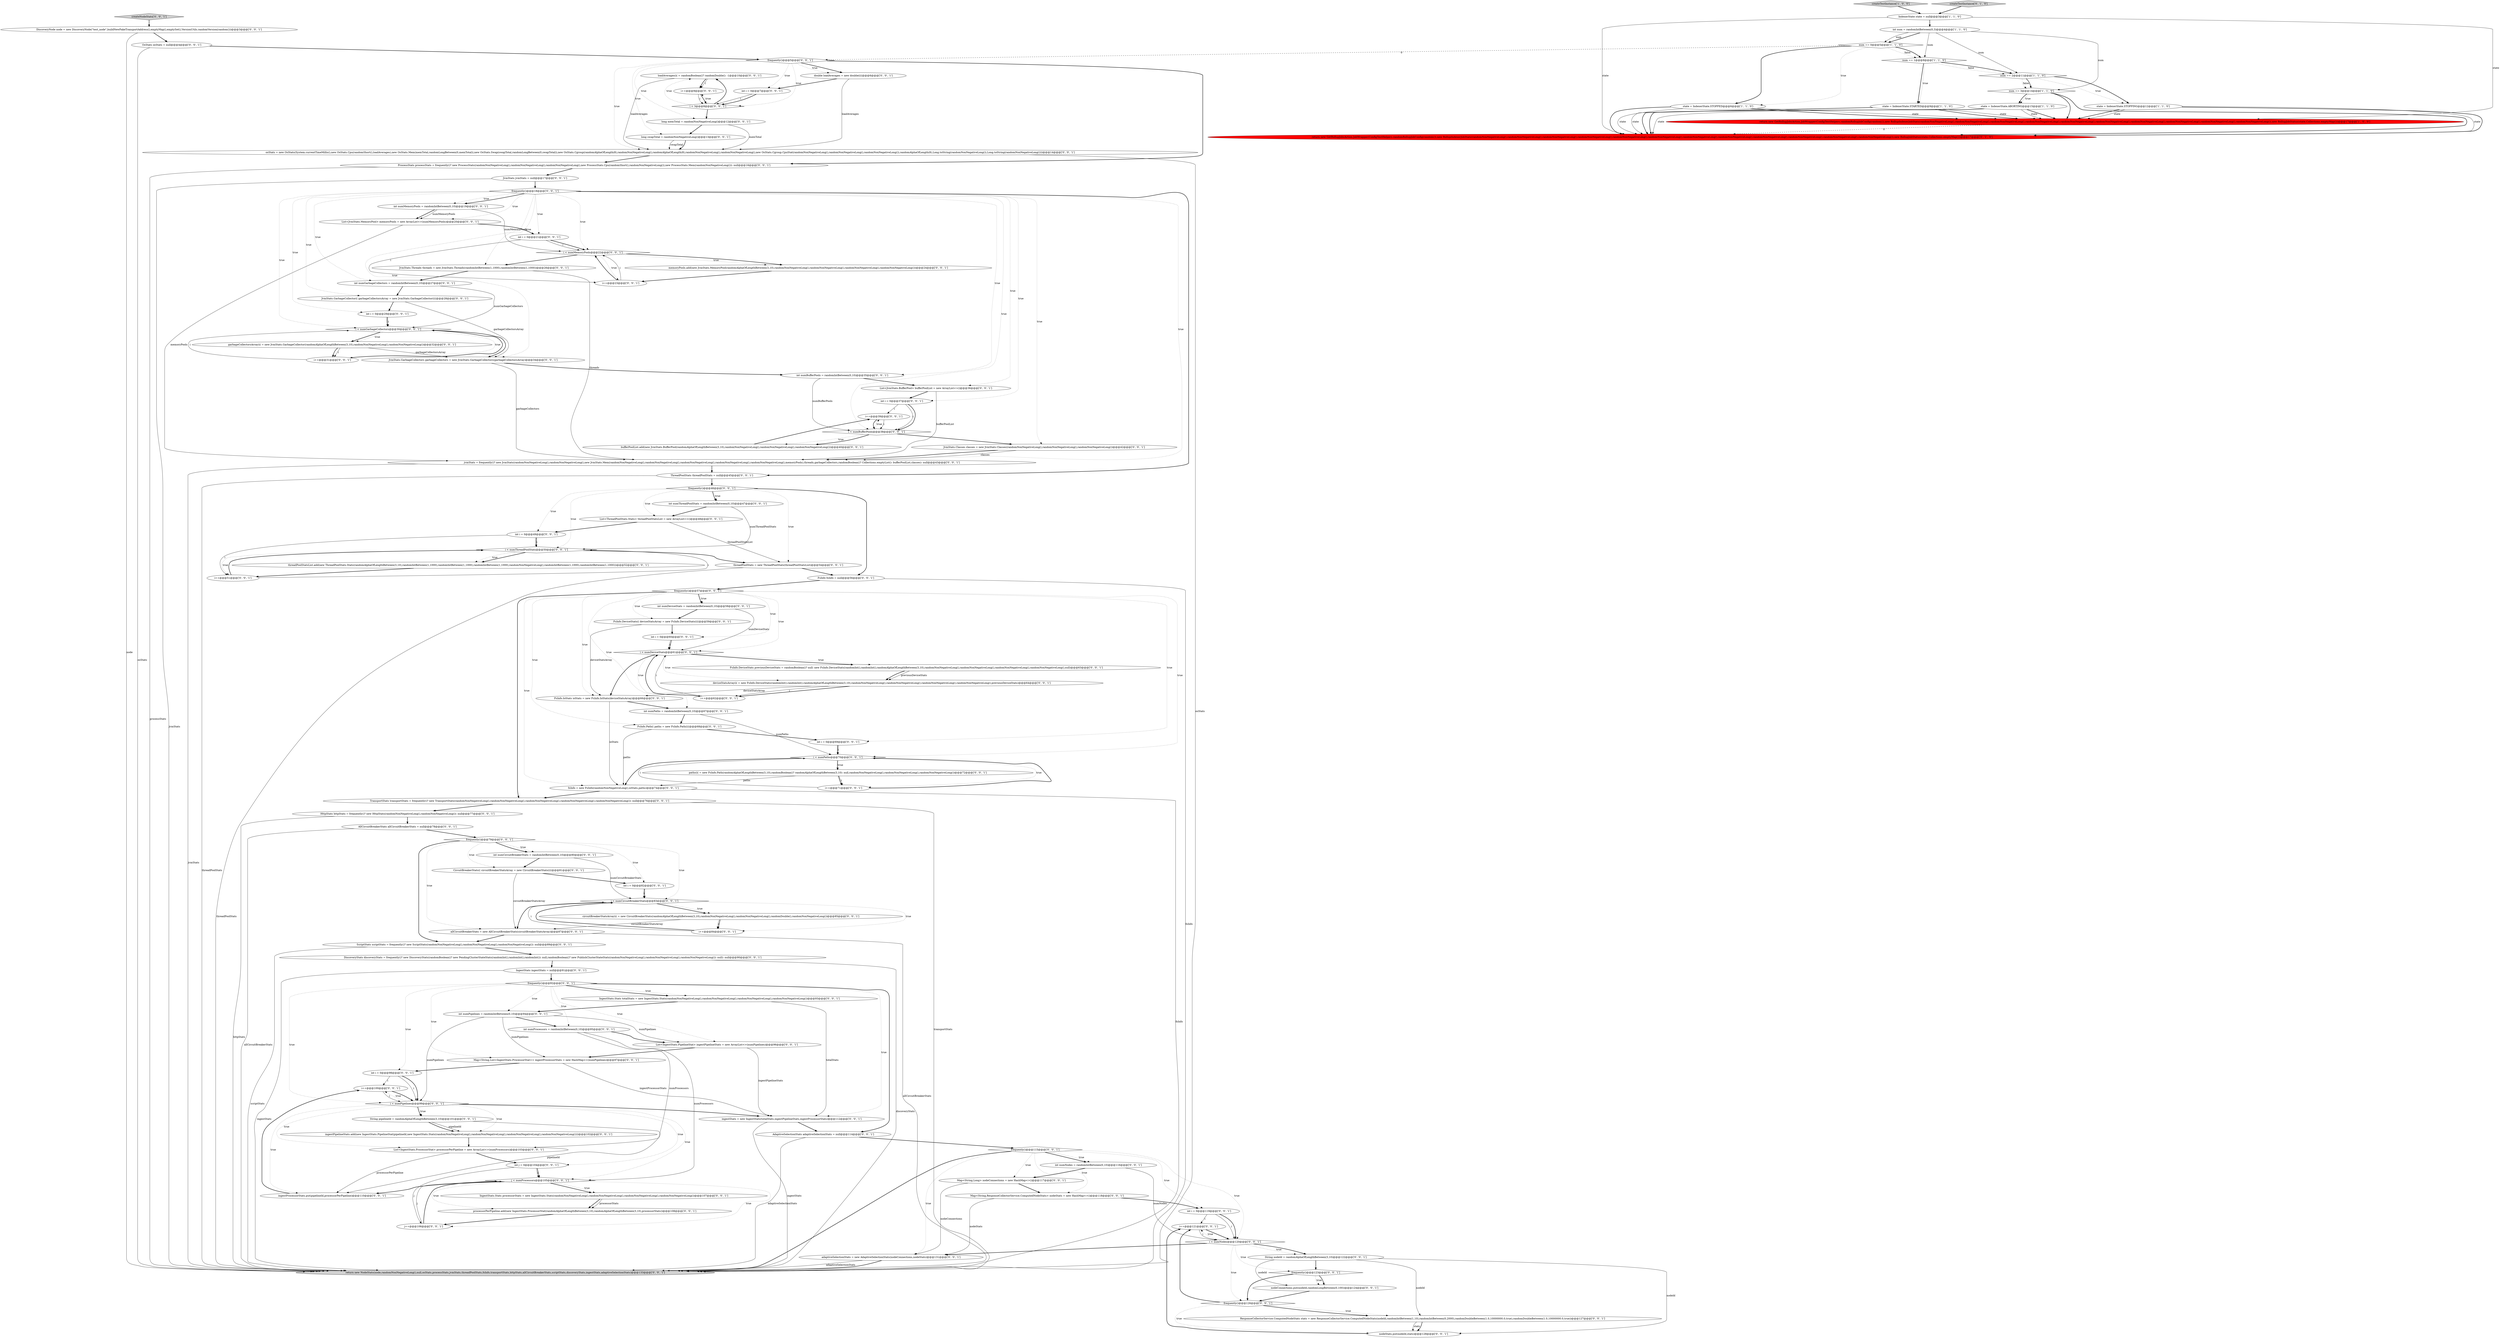 digraph {
64 [style = filled, label = "loadAverages(i( = randomBoolean()? randomDouble(): -1@@@10@@@['0', '0', '1']", fillcolor = white, shape = ellipse image = "AAA0AAABBB3BBB"];
81 [style = filled, label = "return new NodeStats(node,randomNonNegativeLong(),null,osStats,processStats,jvmStats,threadPoolStats,fsInfo,transportStats,httpStats,allCircuitBreakerStats,scriptStats,discoveryStats,ingestStats,adaptiveSelectionStats)@@@133@@@['0', '0', '1']", fillcolor = lightgray, shape = ellipse image = "AAA0AAABBB3BBB"];
113 [style = filled, label = "DiscoveryStats discoveryStats = frequently()? new DiscoveryStats(randomBoolean()? new PendingClusterStateStats(randomInt(),randomInt(),randomInt()): null,randomBoolean()? new PublishClusterStateStats(randomNonNegativeLong(),randomNonNegativeLong(),randomNonNegativeLong()): null): null@@@90@@@['0', '0', '1']", fillcolor = white, shape = ellipse image = "AAA0AAABBB3BBB"];
40 [style = filled, label = "TransportStats transportStats = frequently()? new TransportStats(randomNonNegativeLong(),randomNonNegativeLong(),randomNonNegativeLong(),randomNonNegativeLong(),randomNonNegativeLong()): null@@@76@@@['0', '0', '1']", fillcolor = white, shape = ellipse image = "AAA0AAABBB3BBB"];
15 [style = filled, label = "frequently()@@@126@@@['0', '0', '1']", fillcolor = white, shape = diamond image = "AAA0AAABBB3BBB"];
97 [style = filled, label = "i++@@@100@@@['0', '0', '1']", fillcolor = white, shape = ellipse image = "AAA0AAABBB3BBB"];
114 [style = filled, label = "IngestStats.Stats processorStats = new IngestStats.Stats(randomNonNegativeLong(),randomNonNegativeLong(),randomNonNegativeLong(),randomNonNegativeLong())@@@107@@@['0', '0', '1']", fillcolor = white, shape = ellipse image = "AAA0AAABBB3BBB"];
88 [style = filled, label = "j++@@@106@@@['0', '0', '1']", fillcolor = white, shape = ellipse image = "AAA0AAABBB3BBB"];
37 [style = filled, label = "int numBufferPools = randomIntBetween(0,10)@@@35@@@['0', '0', '1']", fillcolor = white, shape = ellipse image = "AAA0AAABBB3BBB"];
102 [style = filled, label = "JvmStats.GarbageCollector(( garbageCollectorsArray = new JvmStats.GarbageCollector((((@@@28@@@['0', '0', '1']", fillcolor = white, shape = ellipse image = "AAA0AAABBB3BBB"];
29 [style = filled, label = "j < numProcessors@@@105@@@['0', '0', '1']", fillcolor = white, shape = diamond image = "AAA0AAABBB3BBB"];
68 [style = filled, label = "i < numGarbageCollectors@@@30@@@['0', '0', '1']", fillcolor = white, shape = diamond image = "AAA0AAABBB3BBB"];
93 [style = filled, label = "JvmStats.Classes classes = new JvmStats.Classes(randomNonNegativeLong(),randomNonNegativeLong(),randomNonNegativeLong())@@@42@@@['0', '0', '1']", fillcolor = white, shape = ellipse image = "AAA0AAABBB3BBB"];
115 [style = filled, label = "int numThreadPoolStats = randomIntBetween(0,10)@@@47@@@['0', '0', '1']", fillcolor = white, shape = ellipse image = "AAA0AAABBB3BBB"];
111 [style = filled, label = "i++@@@9@@@['0', '0', '1']", fillcolor = white, shape = ellipse image = "AAA0AAABBB3BBB"];
99 [style = filled, label = "List<JvmStats.MemoryPool> memoryPools = new ArrayList<>(numMemoryPools)@@@20@@@['0', '0', '1']", fillcolor = white, shape = ellipse image = "AAA0AAABBB3BBB"];
46 [style = filled, label = "int numMemoryPools = randomIntBetween(0,10)@@@19@@@['0', '0', '1']", fillcolor = white, shape = ellipse image = "AAA0AAABBB3BBB"];
55 [style = filled, label = "int numGarbageCollectors = randomIntBetween(0,10)@@@27@@@['0', '0', '1']", fillcolor = white, shape = ellipse image = "AAA0AAABBB3BBB"];
86 [style = filled, label = "List<IngestStats.ProcessorStat> processorPerPipeline = new ArrayList<>(numProcessors)@@@103@@@['0', '0', '1']", fillcolor = white, shape = ellipse image = "AAA0AAABBB3BBB"];
118 [style = filled, label = "List<IngestStats.PipelineStat> ingestPipelineStats = new ArrayList<>(numPipelines)@@@96@@@['0', '0', '1']", fillcolor = white, shape = ellipse image = "AAA0AAABBB3BBB"];
110 [style = filled, label = "i++@@@121@@@['0', '0', '1']", fillcolor = white, shape = ellipse image = "AAA0AAABBB3BBB"];
124 [style = filled, label = "i++@@@39@@@['0', '0', '1']", fillcolor = white, shape = ellipse image = "AAA0AAABBB3BBB"];
43 [style = filled, label = "ingestProcessorStats.put(pipelineId,processorPerPipeline)@@@110@@@['0', '0', '1']", fillcolor = white, shape = ellipse image = "AAA0AAABBB3BBB"];
67 [style = filled, label = "Map<String,List<IngestStats.ProcessorStat>> ingestProcessorStats = new HashMap<>(numPipelines)@@@97@@@['0', '0', '1']", fillcolor = white, shape = ellipse image = "AAA0AAABBB3BBB"];
1 [style = filled, label = "num == 2@@@11@@@['1', '1', '0']", fillcolor = white, shape = diamond image = "AAA0AAABBB1BBB"];
21 [style = filled, label = "jvmStats = frequently()? new JvmStats(randomNonNegativeLong(),randomNonNegativeLong(),new JvmStats.Mem(randomNonNegativeLong(),randomNonNegativeLong(),randomNonNegativeLong(),randomNonNegativeLong(),randomNonNegativeLong(),memoryPools),threads,garbageCollectors,randomBoolean()? Collections.emptyList(): bufferPoolList,classes): null@@@43@@@['0', '0', '1']", fillcolor = white, shape = ellipse image = "AAA0AAABBB3BBB"];
31 [style = filled, label = "i < numPaths@@@70@@@['0', '0', '1']", fillcolor = white, shape = diamond image = "AAA0AAABBB3BBB"];
45 [style = filled, label = "ProcessStats processStats = frequently()? new ProcessStats(randomNonNegativeLong(),randomNonNegativeLong(),randomNonNegativeLong(),new ProcessStats.Cpu(randomShort(),randomNonNegativeLong()),new ProcessStats.Mem(randomNonNegativeLong())): null@@@16@@@['0', '0', '1']", fillcolor = white, shape = ellipse image = "AAA0AAABBB3BBB"];
44 [style = filled, label = "frequently()@@@123@@@['0', '0', '1']", fillcolor = white, shape = diamond image = "AAA0AAABBB3BBB"];
103 [style = filled, label = "frequently()@@@79@@@['0', '0', '1']", fillcolor = white, shape = diamond image = "AAA0AAABBB3BBB"];
52 [style = filled, label = "deviceStatsArray(i( = new FsInfo.DeviceStats(randomInt(),randomInt(),randomAlphaOfLengthBetween(3,10),randomNonNegativeLong(),randomNonNegativeLong(),randomNonNegativeLong(),randomNonNegativeLong(),previousDeviceStats)@@@64@@@['0', '0', '1']", fillcolor = white, shape = ellipse image = "AAA0AAABBB3BBB"];
32 [style = filled, label = "i++@@@84@@@['0', '0', '1']", fillcolor = white, shape = ellipse image = "AAA0AAABBB3BBB"];
12 [style = filled, label = "return new GetRollupJobsAction.JobWrapper(ConfigTestHelpers.randomRollupJobConfig(random()),new RollupIndexerJobStats(randomNonNegativeLong(),randomNonNegativeLong(),randomNonNegativeLong(),randomNonNegativeLong(),randomNonNegativeLong(),randomNonNegativeLong(),randomNonNegativeLong(),randomNonNegativeLong(),randomNonNegativeLong(),randomNonNegativeLong(),randomNonNegativeLong(),randomNonNegativeLong()),new RollupJobStatus(state,Collections.emptyMap()))@@@17@@@['0', '1', '0']", fillcolor = red, shape = ellipse image = "AAA1AAABBB2BBB"];
62 [style = filled, label = "paths(i( = new FsInfo.Path(randomAlphaOfLengthBetween(3,10),randomBoolean()? randomAlphaOfLengthBetween(3,10): null,randomNonNegativeLong(),randomNonNegativeLong(),randomNonNegativeLong())@@@72@@@['0', '0', '1']", fillcolor = white, shape = ellipse image = "AAA0AAABBB3BBB"];
11 [style = filled, label = "num == 1@@@8@@@['1', '1', '0']", fillcolor = white, shape = diamond image = "AAA0AAABBB1BBB"];
17 [style = filled, label = "threadPoolStatsList.add(new ThreadPoolStats.Stats(randomAlphaOfLengthBetween(3,10),randomIntBetween(1,1000),randomIntBetween(1,1000),randomIntBetween(1,1000),randomNonNegativeLong(),randomIntBetween(1,1000),randomIntBetween(1,1000)))@@@52@@@['0', '0', '1']", fillcolor = white, shape = ellipse image = "AAA0AAABBB3BBB"];
69 [style = filled, label = "FsInfo.DeviceStats previousDeviceStats = randomBoolean()? null: new FsInfo.DeviceStats(randomInt(),randomInt(),randomAlphaOfLengthBetween(3,10),randomNonNegativeLong(),randomNonNegativeLong(),randomNonNegativeLong(),randomNonNegativeLong(),null)@@@63@@@['0', '0', '1']", fillcolor = white, shape = ellipse image = "AAA0AAABBB3BBB"];
6 [style = filled, label = "return new GetRollupJobsAction.JobWrapper(ConfigTestHelpers.randomRollupJobConfig(random()),new RollupIndexerJobStats(randomNonNegativeLong(),randomNonNegativeLong(),randomNonNegativeLong(),randomNonNegativeLong(),randomNonNegativeLong(),randomNonNegativeLong(),randomNonNegativeLong(),randomNonNegativeLong(),randomNonNegativeLong(),randomNonNegativeLong()),new RollupJobStatus(state,Collections.emptyMap()))@@@17@@@['1', '0', '0']", fillcolor = red, shape = ellipse image = "AAA1AAABBB1BBB"];
65 [style = filled, label = "OsStats osStats = null@@@4@@@['0', '0', '1']", fillcolor = white, shape = ellipse image = "AAA0AAABBB3BBB"];
71 [style = filled, label = "int i = 0@@@119@@@['0', '0', '1']", fillcolor = white, shape = ellipse image = "AAA0AAABBB3BBB"];
66 [style = filled, label = "osStats = new OsStats(System.currentTimeMillis(),new OsStats.Cpu(randomShort(),loadAverages),new OsStats.Mem(memTotal,randomLongBetween(0,memTotal)),new OsStats.Swap(swapTotal,randomLongBetween(0,swapTotal)),new OsStats.Cgroup(randomAlphaOfLength(8),randomNonNegativeLong(),randomAlphaOfLength(8),randomNonNegativeLong(),randomNonNegativeLong(),new OsStats.Cgroup.CpuStat(randomNonNegativeLong(),randomNonNegativeLong(),randomNonNegativeLong()),randomAlphaOfLength(8),Long.toString(randomNonNegativeLong()),Long.toString(randomNonNegativeLong())))@@@14@@@['0', '0', '1']", fillcolor = white, shape = ellipse image = "AAA0AAABBB3BBB"];
34 [style = filled, label = "bufferPoolList.add(new JvmStats.BufferPool(randomAlphaOfLengthBetween(3,10),randomNonNegativeLong(),randomNonNegativeLong(),randomNonNegativeLong()))@@@40@@@['0', '0', '1']", fillcolor = white, shape = ellipse image = "AAA0AAABBB3BBB"];
23 [style = filled, label = "ingestPipelineStats.add(new IngestStats.PipelineStat(pipelineId,new IngestStats.Stats(randomNonNegativeLong(),randomNonNegativeLong(),randomNonNegativeLong(),randomNonNegativeLong())))@@@102@@@['0', '0', '1']", fillcolor = white, shape = ellipse image = "AAA0AAABBB3BBB"];
85 [style = filled, label = "i < numCircuitBreakerStats@@@83@@@['0', '0', '1']", fillcolor = white, shape = diamond image = "AAA0AAABBB3BBB"];
4 [style = filled, label = "state = IndexerState.STOPPED@@@6@@@['1', '1', '0']", fillcolor = white, shape = ellipse image = "AAA0AAABBB1BBB"];
61 [style = filled, label = "int i = 0@@@49@@@['0', '0', '1']", fillcolor = white, shape = ellipse image = "AAA0AAABBB3BBB"];
119 [style = filled, label = "int j = 0@@@104@@@['0', '0', '1']", fillcolor = white, shape = ellipse image = "AAA0AAABBB3BBB"];
116 [style = filled, label = "nodeConnections.put(nodeId,randomLongBetween(0,100))@@@124@@@['0', '0', '1']", fillcolor = white, shape = ellipse image = "AAA0AAABBB3BBB"];
5 [style = filled, label = "state = IndexerState.ABORTING@@@15@@@['1', '1', '0']", fillcolor = white, shape = ellipse image = "AAA0AAABBB1BBB"];
24 [style = filled, label = "String nodeId = randomAlphaOfLengthBetween(3,10)@@@122@@@['0', '0', '1']", fillcolor = white, shape = ellipse image = "AAA0AAABBB3BBB"];
121 [style = filled, label = "int numPaths = randomIntBetween(0,10)@@@67@@@['0', '0', '1']", fillcolor = white, shape = ellipse image = "AAA0AAABBB3BBB"];
117 [style = filled, label = "JvmStats jvmStats = null@@@17@@@['0', '0', '1']", fillcolor = white, shape = ellipse image = "AAA0AAABBB3BBB"];
2 [style = filled, label = "state = IndexerState.STARTED@@@9@@@['1', '1', '0']", fillcolor = white, shape = ellipse image = "AAA0AAABBB1BBB"];
125 [style = filled, label = "IngestStats ingestStats = null@@@91@@@['0', '0', '1']", fillcolor = white, shape = ellipse image = "AAA0AAABBB3BBB"];
72 [style = filled, label = "i < 3@@@8@@@['0', '0', '1']", fillcolor = white, shape = diamond image = "AAA0AAABBB3BBB"];
50 [style = filled, label = "int i = 0@@@29@@@['0', '0', '1']", fillcolor = white, shape = ellipse image = "AAA0AAABBB3BBB"];
90 [style = filled, label = "FsInfo fsInfo = null@@@56@@@['0', '0', '1']", fillcolor = white, shape = ellipse image = "AAA0AAABBB3BBB"];
38 [style = filled, label = "int i = 0@@@98@@@['0', '0', '1']", fillcolor = white, shape = ellipse image = "AAA0AAABBB3BBB"];
123 [style = filled, label = "circuitBreakerStatsArray(i( = new CircuitBreakerStats(randomAlphaOfLengthBetween(3,10),randomNonNegativeLong(),randomNonNegativeLong(),randomDouble(),randomNonNegativeLong())@@@85@@@['0', '0', '1']", fillcolor = white, shape = ellipse image = "AAA0AAABBB3BBB"];
39 [style = filled, label = "int i = 0@@@37@@@['0', '0', '1']", fillcolor = white, shape = ellipse image = "AAA0AAABBB3BBB"];
33 [style = filled, label = "long memTotal = randomNonNegativeLong()@@@12@@@['0', '0', '1']", fillcolor = white, shape = ellipse image = "AAA0AAABBB3BBB"];
94 [style = filled, label = "int i = 0@@@7@@@['0', '0', '1']", fillcolor = white, shape = ellipse image = "AAA0AAABBB3BBB"];
9 [style = filled, label = "int num = randomIntBetween(0,3)@@@4@@@['1', '1', '0']", fillcolor = white, shape = ellipse image = "AAA0AAABBB1BBB"];
42 [style = filled, label = "i++@@@31@@@['0', '0', '1']", fillcolor = white, shape = ellipse image = "AAA0AAABBB3BBB"];
47 [style = filled, label = "frequently()@@@5@@@['0', '0', '1']", fillcolor = white, shape = diamond image = "AAA0AAABBB3BBB"];
54 [style = filled, label = "int i = 0@@@60@@@['0', '0', '1']", fillcolor = white, shape = ellipse image = "AAA0AAABBB3BBB"];
92 [style = filled, label = "garbageCollectorsArray(i( = new JvmStats.GarbageCollector(randomAlphaOfLengthBetween(3,10),randomNonNegativeLong(),randomNonNegativeLong())@@@32@@@['0', '0', '1']", fillcolor = white, shape = ellipse image = "AAA0AAABBB3BBB"];
49 [style = filled, label = "List<JvmStats.BufferPool> bufferPoolList = new ArrayList<>()@@@36@@@['0', '0', '1']", fillcolor = white, shape = ellipse image = "AAA0AAABBB3BBB"];
22 [style = filled, label = "HttpStats httpStats = frequently()? new HttpStats(randomNonNegativeLong(),randomNonNegativeLong()): null@@@77@@@['0', '0', '1']", fillcolor = white, shape = ellipse image = "AAA0AAABBB3BBB"];
80 [style = filled, label = "FsInfo.DeviceStats(( deviceStatsArray = new FsInfo.DeviceStats((((@@@59@@@['0', '0', '1']", fillcolor = white, shape = ellipse image = "AAA0AAABBB3BBB"];
98 [style = filled, label = "i < numMemoryPools@@@22@@@['0', '0', '1']", fillcolor = white, shape = diamond image = "AAA0AAABBB3BBB"];
25 [style = filled, label = "FsInfo.IoStats ioStats = new FsInfo.IoStats(deviceStatsArray)@@@66@@@['0', '0', '1']", fillcolor = white, shape = ellipse image = "AAA0AAABBB3BBB"];
27 [style = filled, label = "i++@@@51@@@['0', '0', '1']", fillcolor = white, shape = ellipse image = "AAA0AAABBB3BBB"];
19 [style = filled, label = "frequently()@@@57@@@['0', '0', '1']", fillcolor = white, shape = diamond image = "AAA0AAABBB3BBB"];
53 [style = filled, label = "ResponseCollectorService.ComputedNodeStats stats = new ResponseCollectorService.ComputedNodeStats(nodeId,randomIntBetween(1,10),randomIntBetween(0,2000),randomDoubleBetween(1.0,10000000.0,true),randomDoubleBetween(1.0,10000000.0,true))@@@127@@@['0', '0', '1']", fillcolor = white, shape = ellipse image = "AAA0AAABBB3BBB"];
18 [style = filled, label = "fsInfo = new FsInfo(randomNonNegativeLong(),ioStats,paths)@@@74@@@['0', '0', '1']", fillcolor = white, shape = ellipse image = "AAA0AAABBB3BBB"];
95 [style = filled, label = "ThreadPoolStats threadPoolStats = null@@@45@@@['0', '0', '1']", fillcolor = white, shape = ellipse image = "AAA0AAABBB3BBB"];
84 [style = filled, label = "double loadAverages = new double((((@@@6@@@['0', '0', '1']", fillcolor = white, shape = ellipse image = "AAA0AAABBB3BBB"];
7 [style = filled, label = "createTestInstance['1', '0', '0']", fillcolor = lightgray, shape = diamond image = "AAA0AAABBB1BBB"];
10 [style = filled, label = "num == 0@@@5@@@['1', '1', '0']", fillcolor = white, shape = diamond image = "AAA0AAABBB1BBB"];
100 [style = filled, label = "i < numThreadPoolStats@@@50@@@['0', '0', '1']", fillcolor = white, shape = diamond image = "AAA0AAABBB3BBB"];
13 [style = filled, label = "createTestInstance['0', '1', '0']", fillcolor = lightgray, shape = diamond image = "AAA0AAABBB2BBB"];
20 [style = filled, label = "Map<String,ResponseCollectorService.ComputedNodeStats> nodeStats = new HashMap<>()@@@118@@@['0', '0', '1']", fillcolor = white, shape = ellipse image = "AAA0AAABBB3BBB"];
60 [style = filled, label = "int numCircuitBreakerStats = randomIntBetween(0,10)@@@80@@@['0', '0', '1']", fillcolor = white, shape = ellipse image = "AAA0AAABBB3BBB"];
105 [style = filled, label = "i++@@@23@@@['0', '0', '1']", fillcolor = white, shape = ellipse image = "AAA0AAABBB3BBB"];
0 [style = filled, label = "state = IndexerState.STOPPING@@@12@@@['1', '1', '0']", fillcolor = white, shape = ellipse image = "AAA0AAABBB1BBB"];
3 [style = filled, label = "IndexerState state = null@@@3@@@['1', '1', '0']", fillcolor = white, shape = ellipse image = "AAA0AAABBB1BBB"];
78 [style = filled, label = "i++@@@62@@@['0', '0', '1']", fillcolor = white, shape = ellipse image = "AAA0AAABBB3BBB"];
56 [style = filled, label = "frequently()@@@115@@@['0', '0', '1']", fillcolor = white, shape = diamond image = "AAA0AAABBB3BBB"];
59 [style = filled, label = "int numPipelines = randomIntBetween(0,10)@@@94@@@['0', '0', '1']", fillcolor = white, shape = ellipse image = "AAA0AAABBB3BBB"];
79 [style = filled, label = "int numNodes = randomIntBetween(0,10)@@@116@@@['0', '0', '1']", fillcolor = white, shape = ellipse image = "AAA0AAABBB3BBB"];
76 [style = filled, label = "adaptiveSelectionStats = new AdaptiveSelectionStats(nodeConnections,nodeStats)@@@131@@@['0', '0', '1']", fillcolor = white, shape = ellipse image = "AAA0AAABBB3BBB"];
108 [style = filled, label = "int numDeviceStats = randomIntBetween(0,10)@@@58@@@['0', '0', '1']", fillcolor = white, shape = ellipse image = "AAA0AAABBB3BBB"];
75 [style = filled, label = "int i = 0@@@21@@@['0', '0', '1']", fillcolor = white, shape = ellipse image = "AAA0AAABBB3BBB"];
58 [style = filled, label = "threadPoolStats = new ThreadPoolStats(threadPoolStatsList)@@@54@@@['0', '0', '1']", fillcolor = white, shape = ellipse image = "AAA0AAABBB3BBB"];
120 [style = filled, label = "memoryPools.add(new JvmStats.MemoryPool(randomAlphaOfLengthBetween(3,10),randomNonNegativeLong(),randomNonNegativeLong(),randomNonNegativeLong(),randomNonNegativeLong()))@@@24@@@['0', '0', '1']", fillcolor = white, shape = ellipse image = "AAA0AAABBB3BBB"];
107 [style = filled, label = "JvmStats.Threads threads = new JvmStats.Threads(randomIntBetween(1,1000),randomIntBetween(1,1000))@@@26@@@['0', '0', '1']", fillcolor = white, shape = ellipse image = "AAA0AAABBB3BBB"];
82 [style = filled, label = "i < numPipelines@@@99@@@['0', '0', '1']", fillcolor = white, shape = diamond image = "AAA0AAABBB3BBB"];
87 [style = filled, label = "processorPerPipeline.add(new IngestStats.ProcessorStat(randomAlphaOfLengthBetween(3,10),randomAlphaOfLengthBetween(3,10),processorStats))@@@108@@@['0', '0', '1']", fillcolor = white, shape = ellipse image = "AAA0AAABBB3BBB"];
104 [style = filled, label = "frequently()@@@18@@@['0', '0', '1']", fillcolor = white, shape = diamond image = "AAA0AAABBB3BBB"];
112 [style = filled, label = "i < numDeviceStats@@@61@@@['0', '0', '1']", fillcolor = white, shape = diamond image = "AAA0AAABBB3BBB"];
77 [style = filled, label = "i < numBufferPools@@@38@@@['0', '0', '1']", fillcolor = white, shape = diamond image = "AAA0AAABBB3BBB"];
63 [style = filled, label = "createNodeStats['0', '0', '1']", fillcolor = lightgray, shape = diamond image = "AAA0AAABBB3BBB"];
16 [style = filled, label = "long swapTotal = randomNonNegativeLong()@@@13@@@['0', '0', '1']", fillcolor = white, shape = ellipse image = "AAA0AAABBB3BBB"];
96 [style = filled, label = "frequently()@@@46@@@['0', '0', '1']", fillcolor = white, shape = diamond image = "AAA0AAABBB3BBB"];
30 [style = filled, label = "i++@@@71@@@['0', '0', '1']", fillcolor = white, shape = ellipse image = "AAA0AAABBB3BBB"];
91 [style = filled, label = "frequently()@@@92@@@['0', '0', '1']", fillcolor = white, shape = diamond image = "AAA0AAABBB3BBB"];
101 [style = filled, label = "int i = 0@@@69@@@['0', '0', '1']", fillcolor = white, shape = ellipse image = "AAA0AAABBB3BBB"];
70 [style = filled, label = "nodeStats.put(nodeId,stats)@@@128@@@['0', '0', '1']", fillcolor = white, shape = ellipse image = "AAA0AAABBB3BBB"];
26 [style = filled, label = "List<ThreadPoolStats.Stats> threadPoolStatsList = new ArrayList<>()@@@48@@@['0', '0', '1']", fillcolor = white, shape = ellipse image = "AAA0AAABBB3BBB"];
74 [style = filled, label = "int numProcessors = randomIntBetween(0,10)@@@95@@@['0', '0', '1']", fillcolor = white, shape = ellipse image = "AAA0AAABBB3BBB"];
57 [style = filled, label = "IngestStats.Stats totalStats = new IngestStats.Stats(randomNonNegativeLong(),randomNonNegativeLong(),randomNonNegativeLong(),randomNonNegativeLong())@@@93@@@['0', '0', '1']", fillcolor = white, shape = ellipse image = "AAA0AAABBB3BBB"];
51 [style = filled, label = "i < numNodes@@@120@@@['0', '0', '1']", fillcolor = white, shape = diamond image = "AAA0AAABBB3BBB"];
122 [style = filled, label = "String pipelineId = randomAlphaOfLengthBetween(3,10)@@@101@@@['0', '0', '1']", fillcolor = white, shape = ellipse image = "AAA0AAABBB3BBB"];
73 [style = filled, label = "AdaptiveSelectionStats adaptiveSelectionStats = null@@@114@@@['0', '0', '1']", fillcolor = white, shape = ellipse image = "AAA0AAABBB3BBB"];
36 [style = filled, label = "FsInfo.Path(( paths = new FsInfo.Path((((@@@68@@@['0', '0', '1']", fillcolor = white, shape = ellipse image = "AAA0AAABBB3BBB"];
48 [style = filled, label = "ScriptStats scriptStats = frequently()? new ScriptStats(randomNonNegativeLong(),randomNonNegativeLong(),randomNonNegativeLong()): null@@@89@@@['0', '0', '1']", fillcolor = white, shape = ellipse image = "AAA0AAABBB3BBB"];
41 [style = filled, label = "CircuitBreakerStats(( circuitBreakerStatsArray = new CircuitBreakerStats((((@@@81@@@['0', '0', '1']", fillcolor = white, shape = ellipse image = "AAA0AAABBB3BBB"];
109 [style = filled, label = "ingestStats = new IngestStats(totalStats,ingestPipelineStats,ingestProcessorStats)@@@112@@@['0', '0', '1']", fillcolor = white, shape = ellipse image = "AAA0AAABBB3BBB"];
8 [style = filled, label = "num == 3@@@14@@@['1', '1', '0']", fillcolor = white, shape = diamond image = "AAA0AAABBB1BBB"];
83 [style = filled, label = "DiscoveryNode node = new DiscoveryNode(\"test_node\",buildNewFakeTransportAddress(),emptyMap(),emptySet(),VersionUtils.randomVersion(random()))@@@3@@@['0', '0', '1']", fillcolor = white, shape = ellipse image = "AAA0AAABBB3BBB"];
28 [style = filled, label = "Map<String,Long> nodeConnections = new HashMap<>()@@@117@@@['0', '0', '1']", fillcolor = white, shape = ellipse image = "AAA0AAABBB3BBB"];
35 [style = filled, label = "AllCircuitBreakerStats allCircuitBreakerStats = null@@@78@@@['0', '0', '1']", fillcolor = white, shape = ellipse image = "AAA0AAABBB3BBB"];
106 [style = filled, label = "JvmStats.GarbageCollectors garbageCollectors = new JvmStats.GarbageCollectors(garbageCollectorsArray)@@@34@@@['0', '0', '1']", fillcolor = white, shape = ellipse image = "AAA0AAABBB3BBB"];
14 [style = filled, label = "int i = 0@@@82@@@['0', '0', '1']", fillcolor = white, shape = ellipse image = "AAA0AAABBB3BBB"];
89 [style = filled, label = "allCircuitBreakerStats = new AllCircuitBreakerStats(circuitBreakerStatsArray)@@@87@@@['0', '0', '1']", fillcolor = white, shape = ellipse image = "AAA0AAABBB3BBB"];
91->57 [style = dotted, label="true"];
123->32 [style = solid, label="i"];
44->15 [style = bold, label=""];
97->82 [style = bold, label=""];
52->25 [style = solid, label="deviceStatsArray"];
55->68 [style = solid, label="numGarbageCollectors"];
57->59 [style = bold, label=""];
104->21 [style = dotted, label="true"];
90->81 [style = solid, label="fsInfo"];
91->82 [style = dotted, label="true"];
72->33 [style = bold, label=""];
107->55 [style = bold, label=""];
104->95 [style = bold, label=""];
26->61 [style = bold, label=""];
59->118 [style = solid, label="numPipelines"];
10->4 [style = dotted, label="true"];
125->91 [style = bold, label=""];
67->38 [style = bold, label=""];
52->78 [style = bold, label=""];
47->72 [style = dotted, label="true"];
92->42 [style = bold, label=""];
71->51 [style = solid, label="i"];
123->32 [style = bold, label=""];
108->80 [style = bold, label=""];
62->18 [style = solid, label="paths"];
104->49 [style = dotted, label="true"];
65->81 [style = solid, label="osStats"];
50->68 [style = solid, label="i"];
62->30 [style = bold, label=""];
98->107 [style = bold, label=""];
73->81 [style = solid, label="adaptiveSelectionStats"];
25->121 [style = bold, label=""];
100->17 [style = bold, label=""];
117->104 [style = bold, label=""];
36->18 [style = solid, label="paths"];
31->30 [style = dotted, label="true"];
5->6 [style = bold, label=""];
76->81 [style = solid, label="adaptiveSelectionStats"];
119->88 [style = solid, label="j"];
3->12 [style = solid, label="state"];
29->88 [style = dotted, label="true"];
29->114 [style = bold, label=""];
96->61 [style = dotted, label="true"];
96->58 [style = dotted, label="true"];
0->12 [style = solid, label="state"];
104->50 [style = dotted, label="true"];
119->29 [style = bold, label=""];
48->81 [style = solid, label="scriptStats"];
0->6 [style = solid, label="state"];
118->109 [style = solid, label="ingestPipelineStats"];
104->39 [style = dotted, label="true"];
82->86 [style = dotted, label="true"];
75->105 [style = solid, label="i"];
95->81 [style = solid, label="threadPoolStats"];
0->12 [style = bold, label=""];
19->18 [style = dotted, label="true"];
88->29 [style = solid, label="j"];
49->21 [style = solid, label="bufferPoolList"];
90->19 [style = bold, label=""];
112->69 [style = bold, label=""];
98->120 [style = dotted, label="true"];
47->66 [style = dotted, label="true"];
74->118 [style = bold, label=""];
47->33 [style = dotted, label="true"];
39->124 [style = solid, label="i"];
75->98 [style = solid, label="i"];
19->40 [style = bold, label=""];
27->100 [style = bold, label=""];
8->12 [style = bold, label=""];
102->50 [style = bold, label=""];
84->94 [style = bold, label=""];
35->81 [style = solid, label="allCircuitBreakerStats"];
71->51 [style = bold, label=""];
64->111 [style = bold, label=""];
38->82 [style = solid, label="i"];
94->72 [style = solid, label="i"];
98->120 [style = bold, label=""];
38->82 [style = bold, label=""];
82->122 [style = dotted, label="true"];
40->81 [style = solid, label="transportStats"];
54->112 [style = bold, label=""];
64->111 [style = solid, label="i"];
61->100 [style = solid, label="i"];
84->66 [style = solid, label="loadAverages"];
96->100 [style = dotted, label="true"];
26->58 [style = solid, label="threadPoolStatsList"];
57->109 [style = solid, label="totalStats"];
10->11 [style = dotted, label="false"];
13->3 [style = bold, label=""];
5->12 [style = bold, label=""];
8->5 [style = dotted, label="true"];
5->6 [style = solid, label="state"];
47->16 [style = dotted, label="true"];
87->88 [style = bold, label=""];
104->77 [style = dotted, label="true"];
10->4 [style = bold, label=""];
75->98 [style = bold, label=""];
46->99 [style = bold, label=""];
51->44 [style = dotted, label="true"];
113->81 [style = solid, label="discoveryStats"];
112->78 [style = dotted, label="true"];
83->81 [style = solid, label="node"];
104->46 [style = dotted, label="true"];
37->49 [style = bold, label=""];
103->14 [style = dotted, label="true"];
108->112 [style = solid, label="numDeviceStats"];
91->74 [style = dotted, label="true"];
8->6 [style = bold, label=""];
9->10 [style = bold, label=""];
86->119 [style = bold, label=""];
48->113 [style = bold, label=""];
34->124 [style = bold, label=""];
24->116 [style = solid, label="nodeId"];
111->72 [style = solid, label="i"];
86->43 [style = solid, label="processorPerPipeline"];
46->98 [style = solid, label="numMemoryPools"];
2->12 [style = solid, label="state"];
67->109 [style = solid, label="ingestProcessorStats"];
1->8 [style = dotted, label="false"];
19->112 [style = dotted, label="true"];
15->53 [style = dotted, label="true"];
113->125 [style = bold, label=""];
82->43 [style = dotted, label="true"];
94->72 [style = bold, label=""];
5->12 [style = solid, label="state"];
51->15 [style = dotted, label="true"];
118->67 [style = bold, label=""];
56->79 [style = bold, label=""];
66->45 [style = bold, label=""];
106->21 [style = solid, label="garbageCollectors"];
10->11 [style = bold, label=""];
100->58 [style = bold, label=""];
100->27 [style = dotted, label="true"];
33->16 [style = bold, label=""];
64->66 [style = solid, label="loadAverages"];
78->112 [style = bold, label=""];
80->25 [style = solid, label="deviceStatsArray"];
2->6 [style = solid, label="state"];
19->54 [style = dotted, label="true"];
29->114 [style = dotted, label="true"];
104->99 [style = dotted, label="true"];
24->44 [style = bold, label=""];
52->78 [style = solid, label="i"];
25->18 [style = solid, label="ioStats"];
60->41 [style = bold, label=""];
59->82 [style = solid, label="numPipelines"];
47->94 [style = dotted, label="true"];
85->123 [style = bold, label=""];
47->84 [style = bold, label=""];
62->30 [style = solid, label="i"];
56->76 [style = dotted, label="true"];
68->42 [style = dotted, label="true"];
104->75 [style = dotted, label="true"];
4->6 [style = solid, label="state"];
72->64 [style = bold, label=""];
111->72 [style = bold, label=""];
82->122 [style = bold, label=""];
92->106 [style = solid, label="garbageCollectorsArray"];
61->27 [style = solid, label="i"];
124->77 [style = solid, label="i"];
39->77 [style = solid, label="i"];
53->70 [style = solid, label="stats"];
18->40 [style = bold, label=""];
72->64 [style = dotted, label="true"];
15->110 [style = bold, label=""];
56->79 [style = dotted, label="true"];
101->31 [style = solid, label="i"];
3->9 [style = bold, label=""];
35->103 [style = bold, label=""];
30->31 [style = bold, label=""];
56->81 [style = bold, label=""];
70->110 [style = bold, label=""];
121->36 [style = bold, label=""];
98->105 [style = dotted, label="true"];
4->12 [style = bold, label=""];
16->66 [style = solid, label="swapTotal"];
77->34 [style = dotted, label="true"];
100->17 [style = dotted, label="true"];
30->31 [style = solid, label="i"];
56->71 [style = dotted, label="true"];
32->85 [style = solid, label="i"];
11->1 [style = bold, label=""];
20->76 [style = solid, label="nodeStats"];
88->29 [style = bold, label=""];
31->18 [style = bold, label=""];
103->85 [style = dotted, label="true"];
69->52 [style = solid, label="previousDeviceStats"];
4->12 [style = solid, label="state"];
6->12 [style = dashed, label="0"];
3->6 [style = solid, label="state"];
83->65 [style = bold, label=""];
8->5 [style = bold, label=""];
80->54 [style = bold, label=""];
53->70 [style = bold, label=""];
9->10 [style = solid, label="num"];
14->85 [style = bold, label=""];
69->52 [style = bold, label=""];
104->37 [style = dotted, label="true"];
91->67 [style = dotted, label="true"];
112->52 [style = dotted, label="true"];
103->60 [style = dotted, label="true"];
19->80 [style = dotted, label="true"];
19->121 [style = dotted, label="true"];
65->47 [style = bold, label=""];
21->95 [style = bold, label=""];
63->83 [style = bold, label=""];
21->81 [style = solid, label="jvmStats"];
11->2 [style = dotted, label="true"];
82->97 [style = dotted, label="true"];
39->77 [style = bold, label=""];
116->15 [style = bold, label=""];
93->21 [style = solid, label="classes"];
76->81 [style = bold, label=""];
40->22 [style = bold, label=""];
17->27 [style = bold, label=""];
73->56 [style = bold, label=""];
51->76 [style = bold, label=""];
124->77 [style = bold, label=""];
104->46 [style = bold, label=""];
18->81 [style = solid, label="fsInfo"];
103->41 [style = dotted, label="true"];
123->89 [style = solid, label="circuitBreakerStatsArray"];
91->59 [style = dotted, label="true"];
112->69 [style = dotted, label="true"];
42->68 [style = bold, label=""];
125->81 [style = solid, label="ingestStats"];
33->66 [style = solid, label="memTotal"];
106->37 [style = bold, label=""];
1->0 [style = bold, label=""];
46->99 [style = solid, label="numMemoryPools"];
99->21 [style = solid, label="memoryPools"];
82->23 [style = dotted, label="true"];
103->60 [style = bold, label=""];
96->90 [style = bold, label=""];
54->112 [style = solid, label="i"];
22->81 [style = solid, label="httpStats"];
82->119 [style = dotted, label="true"];
79->51 [style = solid, label="numNodes"];
114->87 [style = bold, label=""];
19->108 [style = dotted, label="true"];
15->70 [style = dotted, label="true"];
115->100 [style = solid, label="numThreadPoolStats"];
42->68 [style = solid, label="i"];
89->48 [style = bold, label=""];
1->8 [style = bold, label=""];
14->85 [style = solid, label="i"];
47->84 [style = dotted, label="true"];
85->32 [style = dotted, label="true"];
56->28 [style = dotted, label="true"];
97->82 [style = solid, label="i"];
15->53 [style = bold, label=""];
109->81 [style = solid, label="ingestStats"];
93->21 [style = bold, label=""];
19->108 [style = bold, label=""];
45->81 [style = solid, label="processStats"];
72->111 [style = dotted, label="true"];
79->28 [style = bold, label=""];
47->45 [style = bold, label=""];
22->35 [style = bold, label=""];
91->57 [style = bold, label=""];
107->21 [style = solid, label="threads"];
19->31 [style = dotted, label="true"];
103->89 [style = dotted, label="true"];
74->86 [style = solid, label="numProcessors"];
19->25 [style = dotted, label="true"];
102->106 [style = solid, label="garbageCollectorsArray"];
92->42 [style = solid, label="i"];
82->109 [style = bold, label=""];
24->70 [style = solid, label="nodeId"];
60->85 [style = solid, label="numCircuitBreakerStats"];
122->43 [style = solid, label="pipelineId"];
59->74 [style = bold, label=""];
7->3 [style = bold, label=""];
91->118 [style = dotted, label="true"];
56->51 [style = dotted, label="true"];
85->89 [style = bold, label=""];
37->77 [style = solid, label="numBufferPools"];
91->109 [style = dotted, label="true"];
105->98 [style = solid, label="i"];
44->116 [style = dotted, label="true"];
96->115 [style = bold, label=""];
41->89 [style = solid, label="circuitBreakerStatsArray"];
103->48 [style = bold, label=""];
31->62 [style = bold, label=""];
56->20 [style = dotted, label="true"];
55->102 [style = bold, label=""];
77->124 [style = dotted, label="true"];
77->34 [style = bold, label=""];
58->81 [style = solid, label="threadPoolStats"];
28->20 [style = bold, label=""];
2->6 [style = bold, label=""];
51->24 [style = bold, label=""];
119->29 [style = solid, label="j"];
109->73 [style = bold, label=""];
74->29 [style = solid, label="numProcessors"];
16->66 [style = bold, label=""];
117->81 [style = solid, label="jvmStats"];
28->76 [style = solid, label="nodeConnections"];
49->39 [style = bold, label=""];
96->115 [style = dotted, label="true"];
36->101 [style = bold, label=""];
50->68 [style = bold, label=""];
29->43 [style = bold, label=""];
77->93 [style = bold, label=""];
122->23 [style = solid, label="pipelineId"];
1->0 [style = dotted, label="true"];
68->106 [style = bold, label=""];
71->110 [style = solid, label="i"];
24->53 [style = solid, label="nodeId"];
9->1 [style = solid, label="num"];
51->24 [style = dotted, label="true"];
110->51 [style = bold, label=""];
11->1 [style = dotted, label="false"];
82->29 [style = dotted, label="true"];
29->87 [style = dotted, label="true"];
19->101 [style = dotted, label="true"];
68->92 [style = bold, label=""];
19->36 [style = dotted, label="true"];
45->117 [style = bold, label=""];
27->100 [style = solid, label="i"];
104->68 [style = dotted, label="true"];
101->31 [style = bold, label=""];
120->105 [style = bold, label=""];
85->123 [style = dotted, label="true"];
44->116 [style = bold, label=""];
91->38 [style = dotted, label="true"];
122->23 [style = bold, label=""];
104->107 [style = dotted, label="true"];
112->25 [style = bold, label=""];
105->98 [style = bold, label=""];
115->26 [style = bold, label=""];
104->93 [style = dotted, label="true"];
32->85 [style = bold, label=""];
23->86 [style = bold, label=""];
68->92 [style = dotted, label="true"];
114->87 [style = solid, label="processorStats"];
61->100 [style = bold, label=""];
96->26 [style = dotted, label="true"];
9->8 [style = solid, label="num"];
51->110 [style = dotted, label="true"];
66->81 [style = solid, label="osStats"];
104->98 [style = dotted, label="true"];
58->90 [style = bold, label=""];
43->97 [style = bold, label=""];
104->55 [style = dotted, label="true"];
89->81 [style = solid, label="allCircuitBreakerStats"];
41->14 [style = bold, label=""];
110->51 [style = solid, label="i"];
31->62 [style = dotted, label="true"];
4->6 [style = bold, label=""];
0->6 [style = bold, label=""];
38->97 [style = solid, label="i"];
59->67 [style = solid, label="numPipelines"];
99->75 [style = bold, label=""];
11->2 [style = bold, label=""];
2->12 [style = bold, label=""];
20->71 [style = bold, label=""];
104->102 [style = dotted, label="true"];
95->96 [style = bold, label=""];
104->106 [style = dotted, label="true"];
121->31 [style = solid, label="numPaths"];
91->73 [style = bold, label=""];
10->47 [style = dashed, label="0"];
9->11 [style = solid, label="num"];
78->112 [style = solid, label="i"];
}
